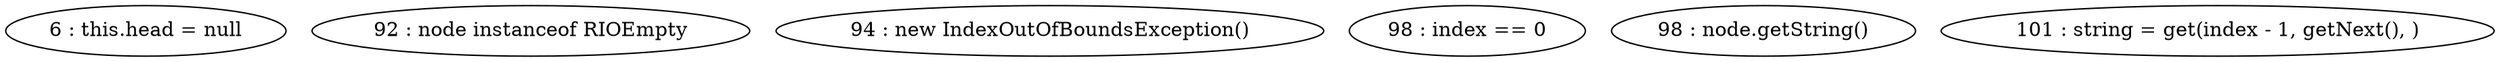 digraph G {
"6 : this.head = null"
"92 : node instanceof RIOEmpty"
"94 : new IndexOutOfBoundsException()"
"98 : index == 0"
"98 : node.getString()"
"101 : string = get(index - 1, getNext(), )"
}